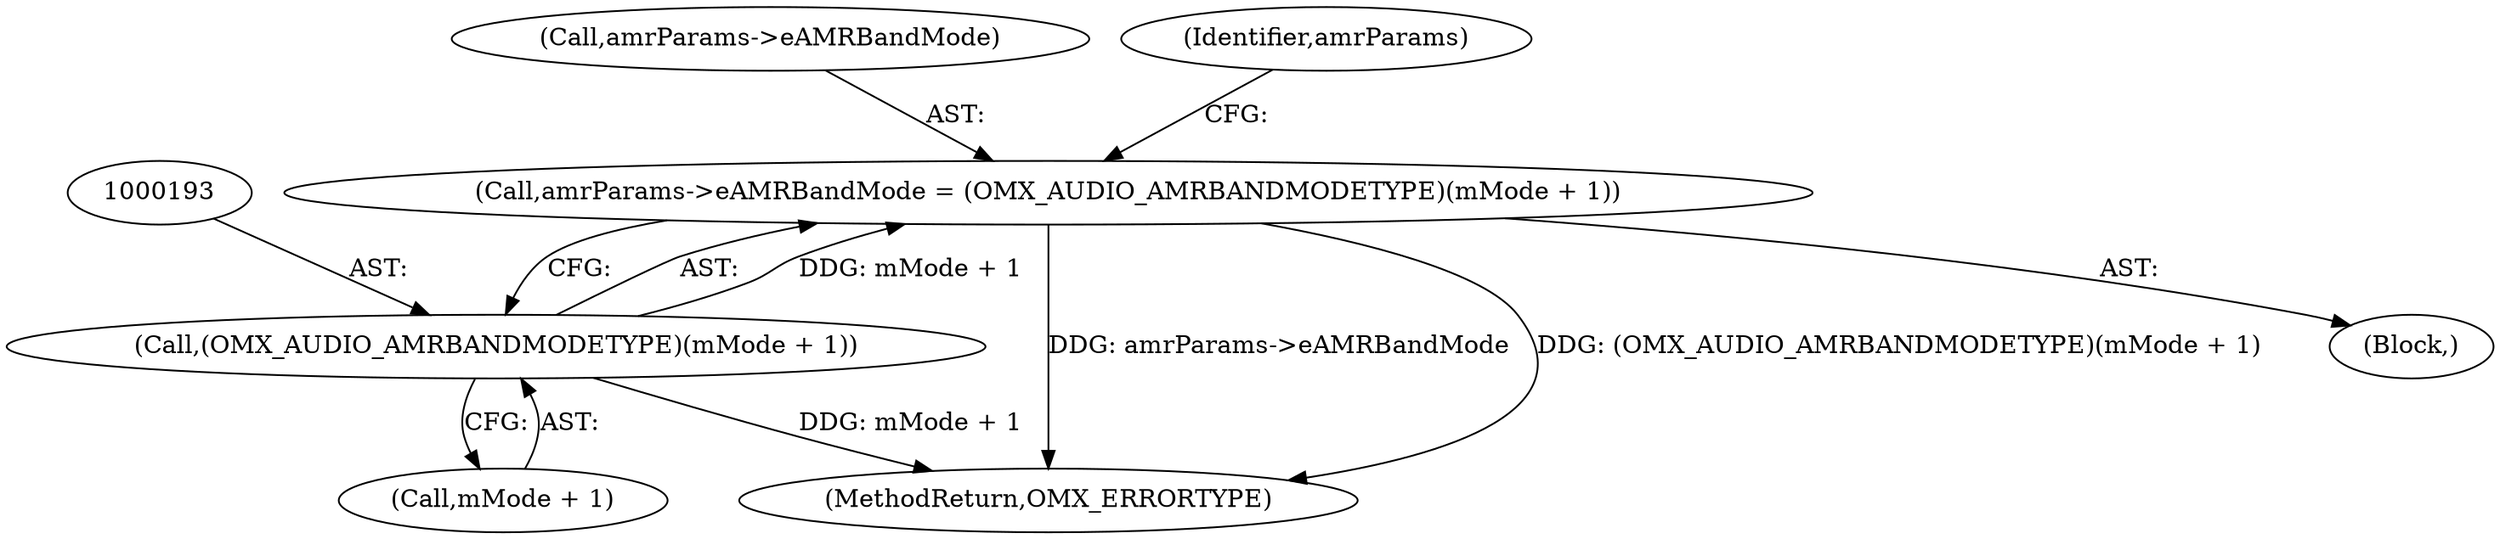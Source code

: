 digraph "0_Android_295c883fe3105b19bcd0f9e07d54c6b589fc5bff_8@pointer" {
"1000188" [label="(Call,amrParams->eAMRBandMode = (OMX_AUDIO_AMRBANDMODETYPE)(mMode + 1))"];
"1000192" [label="(Call,(OMX_AUDIO_AMRBANDMODETYPE)(mMode + 1))"];
"1000189" [label="(Call,amrParams->eAMRBandMode)"];
"1000199" [label="(Identifier,amrParams)"];
"1000282" [label="(MethodReturn,OMX_ERRORTYPE)"];
"1000188" [label="(Call,amrParams->eAMRBandMode = (OMX_AUDIO_AMRBANDMODETYPE)(mMode + 1))"];
"1000194" [label="(Call,mMode + 1)"];
"1000192" [label="(Call,(OMX_AUDIO_AMRBANDMODETYPE)(mMode + 1))"];
"1000155" [label="(Block,)"];
"1000188" -> "1000155"  [label="AST: "];
"1000188" -> "1000192"  [label="CFG: "];
"1000189" -> "1000188"  [label="AST: "];
"1000192" -> "1000188"  [label="AST: "];
"1000199" -> "1000188"  [label="CFG: "];
"1000188" -> "1000282"  [label="DDG: amrParams->eAMRBandMode"];
"1000188" -> "1000282"  [label="DDG: (OMX_AUDIO_AMRBANDMODETYPE)(mMode + 1)"];
"1000192" -> "1000188"  [label="DDG: mMode + 1"];
"1000192" -> "1000194"  [label="CFG: "];
"1000193" -> "1000192"  [label="AST: "];
"1000194" -> "1000192"  [label="AST: "];
"1000192" -> "1000282"  [label="DDG: mMode + 1"];
}
